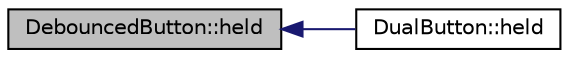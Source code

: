 digraph "DebouncedButton::held"
{
  edge [fontname="Helvetica",fontsize="10",labelfontname="Helvetica",labelfontsize="10"];
  node [fontname="Helvetica",fontsize="10",shape=record];
  rankdir="LR";
  Node10 [label="DebouncedButton::held",height=0.2,width=0.4,color="black", fillcolor="grey75", style="filled", fontcolor="black"];
  Node10 -> Node11 [dir="back",color="midnightblue",fontsize="10",style="solid",fontname="Helvetica"];
  Node11 [label="DualButton::held",height=0.2,width=0.4,color="black", fillcolor="white", style="filled",URL="$classDualButton.html#a1123763ede6e1a3ab440462c950a31fe"];
}
